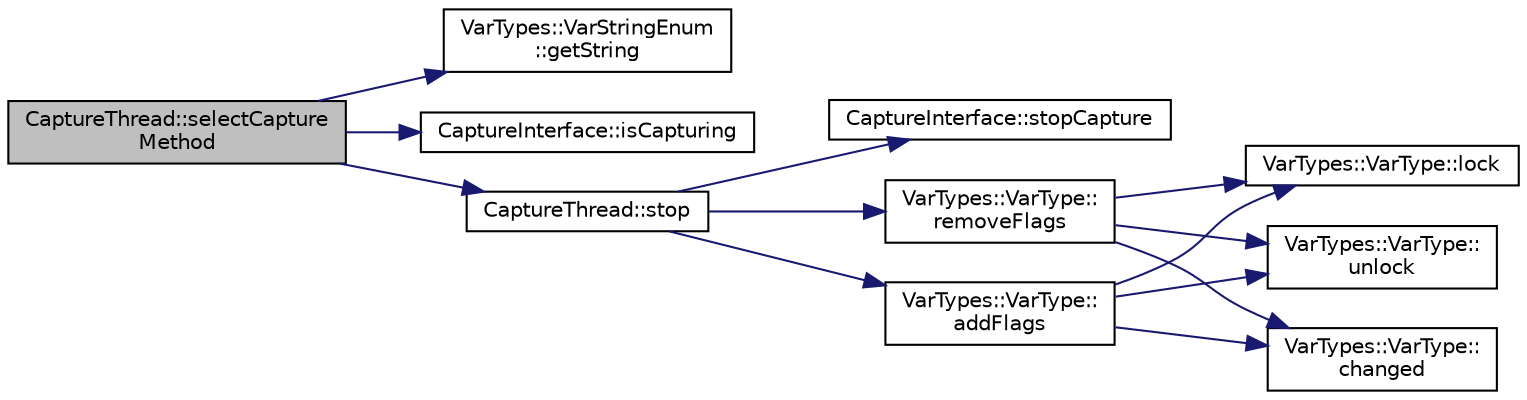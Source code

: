 digraph "CaptureThread::selectCaptureMethod"
{
 // INTERACTIVE_SVG=YES
  edge [fontname="Helvetica",fontsize="10",labelfontname="Helvetica",labelfontsize="10"];
  node [fontname="Helvetica",fontsize="10",shape=record];
  rankdir="LR";
  Node1 [label="CaptureThread::selectCapture\lMethod",height=0.2,width=0.4,color="black", fillcolor="grey75", style="filled", fontcolor="black"];
  Node1 -> Node2 [color="midnightblue",fontsize="10",style="solid",fontname="Helvetica"];
  Node2 [label="VarTypes::VarStringEnum\l::getString",height=0.2,width=0.4,color="black", fillcolor="white", style="filled",URL="$dc/d6f/class_var_types_1_1_var_string_enum.html#a9835be5d07c2f3d7e4dc28b900ad623b"];
  Node1 -> Node3 [color="midnightblue",fontsize="10",style="solid",fontname="Helvetica"];
  Node3 [label="CaptureInterface::isCapturing",height=0.2,width=0.4,color="black", fillcolor="white", style="filled",URL="$d2/d7b/class_capture_interface.html#a9910c5d2f43c2dc24dfc8c06dcf1489d"];
  Node1 -> Node4 [color="midnightblue",fontsize="10",style="solid",fontname="Helvetica"];
  Node4 [label="CaptureThread::stop",height=0.2,width=0.4,color="black", fillcolor="white", style="filled",URL="$d6/de9/class_capture_thread.html#a8d052a26cff8e6aea0c37573c0d0cd5d"];
  Node4 -> Node5 [color="midnightblue",fontsize="10",style="solid",fontname="Helvetica"];
  Node5 [label="CaptureInterface::stopCapture",height=0.2,width=0.4,color="black", fillcolor="white", style="filled",URL="$d2/d7b/class_capture_interface.html#a0ff10dddc0d2ce1612b1046658abb845",tooltip="This will make your method stop capturing data. "];
  Node4 -> Node6 [color="midnightblue",fontsize="10",style="solid",fontname="Helvetica"];
  Node6 [label="VarTypes::VarType::\laddFlags",height=0.2,width=0.4,color="black", fillcolor="white", style="filled",URL="$d4/d59/class_var_types_1_1_var_type.html#a3b8db091d10aba24d8e4b2165edd5b0a"];
  Node6 -> Node7 [color="midnightblue",fontsize="10",style="solid",fontname="Helvetica"];
  Node7 [label="VarTypes::VarType::lock",height=0.2,width=0.4,color="black", fillcolor="white", style="filled",URL="$d4/d59/class_var_types_1_1_var_type.html#ae3cc30264a849e50988b92ed305d80d2"];
  Node6 -> Node8 [color="midnightblue",fontsize="10",style="solid",fontname="Helvetica"];
  Node8 [label="VarTypes::VarType::\lunlock",height=0.2,width=0.4,color="black", fillcolor="white", style="filled",URL="$d4/d59/class_var_types_1_1_var_type.html#aa879148410da333f6b9bf5c5e58fbad8"];
  Node6 -> Node9 [color="midnightblue",fontsize="10",style="solid",fontname="Helvetica"];
  Node9 [label="VarTypes::VarType::\lchanged",height=0.2,width=0.4,color="black", fillcolor="white", style="filled",URL="$d4/d59/class_var_types_1_1_var_type.html#a25814e23ce918002421797d6a1d1fba3"];
  Node4 -> Node10 [color="midnightblue",fontsize="10",style="solid",fontname="Helvetica"];
  Node10 [label="VarTypes::VarType::\lremoveFlags",height=0.2,width=0.4,color="black", fillcolor="white", style="filled",URL="$d4/d59/class_var_types_1_1_var_type.html#aa60e7a1bc81880fda0fc6dc231325f66"];
  Node10 -> Node7 [color="midnightblue",fontsize="10",style="solid",fontname="Helvetica"];
  Node10 -> Node8 [color="midnightblue",fontsize="10",style="solid",fontname="Helvetica"];
  Node10 -> Node9 [color="midnightblue",fontsize="10",style="solid",fontname="Helvetica"];
}
